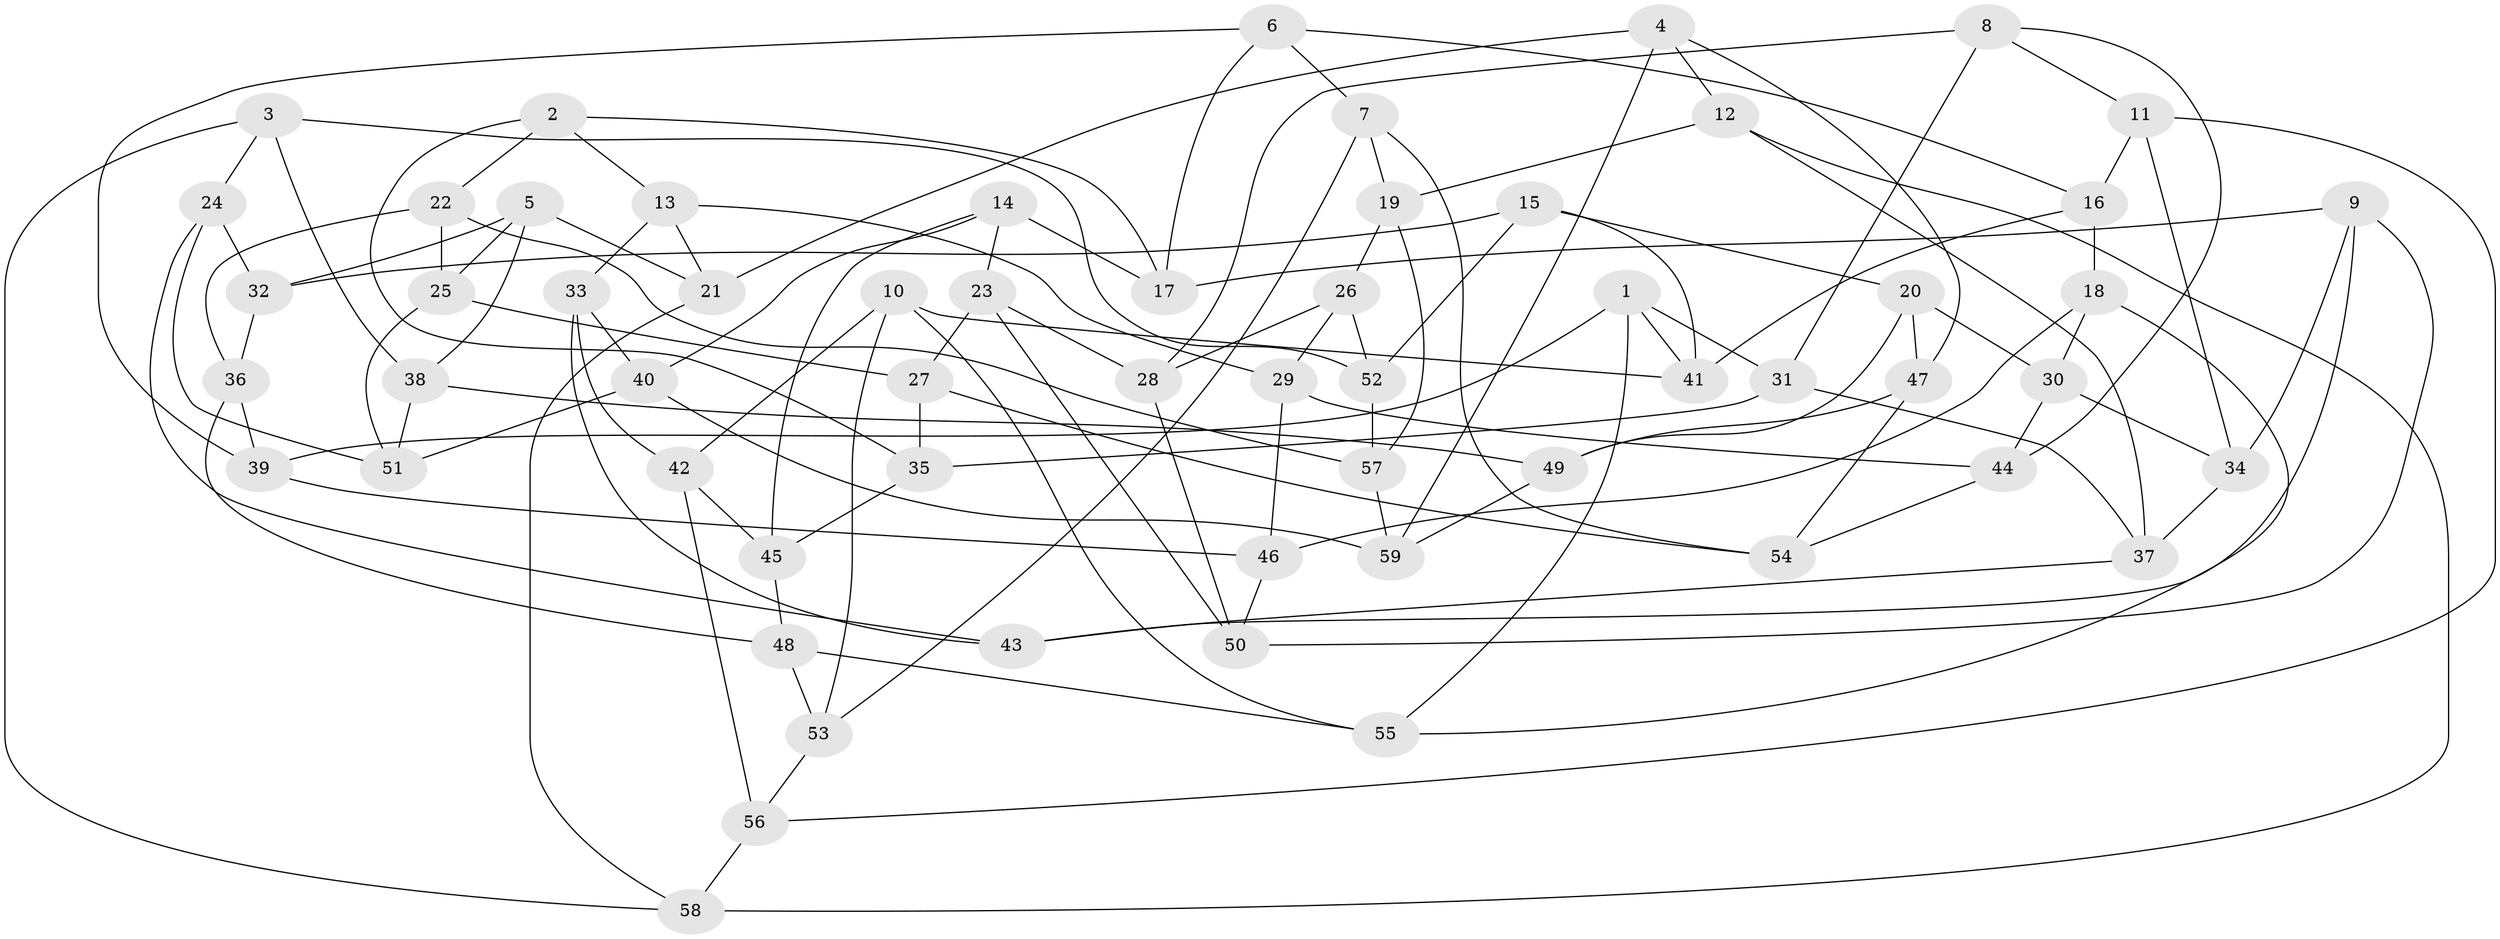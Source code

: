// coarse degree distribution, {6: 0.5294117647058824, 4: 0.29411764705882354, 5: 0.17647058823529413}
// Generated by graph-tools (version 1.1) at 2025/42/03/06/25 10:42:18]
// undirected, 59 vertices, 118 edges
graph export_dot {
graph [start="1"]
  node [color=gray90,style=filled];
  1;
  2;
  3;
  4;
  5;
  6;
  7;
  8;
  9;
  10;
  11;
  12;
  13;
  14;
  15;
  16;
  17;
  18;
  19;
  20;
  21;
  22;
  23;
  24;
  25;
  26;
  27;
  28;
  29;
  30;
  31;
  32;
  33;
  34;
  35;
  36;
  37;
  38;
  39;
  40;
  41;
  42;
  43;
  44;
  45;
  46;
  47;
  48;
  49;
  50;
  51;
  52;
  53;
  54;
  55;
  56;
  57;
  58;
  59;
  1 -- 31;
  1 -- 39;
  1 -- 55;
  1 -- 41;
  2 -- 17;
  2 -- 13;
  2 -- 35;
  2 -- 22;
  3 -- 38;
  3 -- 58;
  3 -- 52;
  3 -- 24;
  4 -- 59;
  4 -- 12;
  4 -- 47;
  4 -- 21;
  5 -- 38;
  5 -- 21;
  5 -- 32;
  5 -- 25;
  6 -- 39;
  6 -- 17;
  6 -- 7;
  6 -- 16;
  7 -- 54;
  7 -- 19;
  7 -- 53;
  8 -- 31;
  8 -- 11;
  8 -- 44;
  8 -- 28;
  9 -- 43;
  9 -- 17;
  9 -- 34;
  9 -- 50;
  10 -- 53;
  10 -- 42;
  10 -- 41;
  10 -- 55;
  11 -- 34;
  11 -- 56;
  11 -- 16;
  12 -- 19;
  12 -- 58;
  12 -- 37;
  13 -- 33;
  13 -- 21;
  13 -- 29;
  14 -- 40;
  14 -- 23;
  14 -- 17;
  14 -- 45;
  15 -- 20;
  15 -- 41;
  15 -- 32;
  15 -- 52;
  16 -- 41;
  16 -- 18;
  18 -- 30;
  18 -- 46;
  18 -- 55;
  19 -- 26;
  19 -- 57;
  20 -- 49;
  20 -- 30;
  20 -- 47;
  21 -- 58;
  22 -- 25;
  22 -- 57;
  22 -- 36;
  23 -- 50;
  23 -- 27;
  23 -- 28;
  24 -- 51;
  24 -- 32;
  24 -- 43;
  25 -- 27;
  25 -- 51;
  26 -- 29;
  26 -- 52;
  26 -- 28;
  27 -- 54;
  27 -- 35;
  28 -- 50;
  29 -- 44;
  29 -- 46;
  30 -- 44;
  30 -- 34;
  31 -- 35;
  31 -- 37;
  32 -- 36;
  33 -- 40;
  33 -- 42;
  33 -- 43;
  34 -- 37;
  35 -- 45;
  36 -- 48;
  36 -- 39;
  37 -- 43;
  38 -- 51;
  38 -- 49;
  39 -- 46;
  40 -- 51;
  40 -- 59;
  42 -- 45;
  42 -- 56;
  44 -- 54;
  45 -- 48;
  46 -- 50;
  47 -- 54;
  47 -- 49;
  48 -- 53;
  48 -- 55;
  49 -- 59;
  52 -- 57;
  53 -- 56;
  56 -- 58;
  57 -- 59;
}
